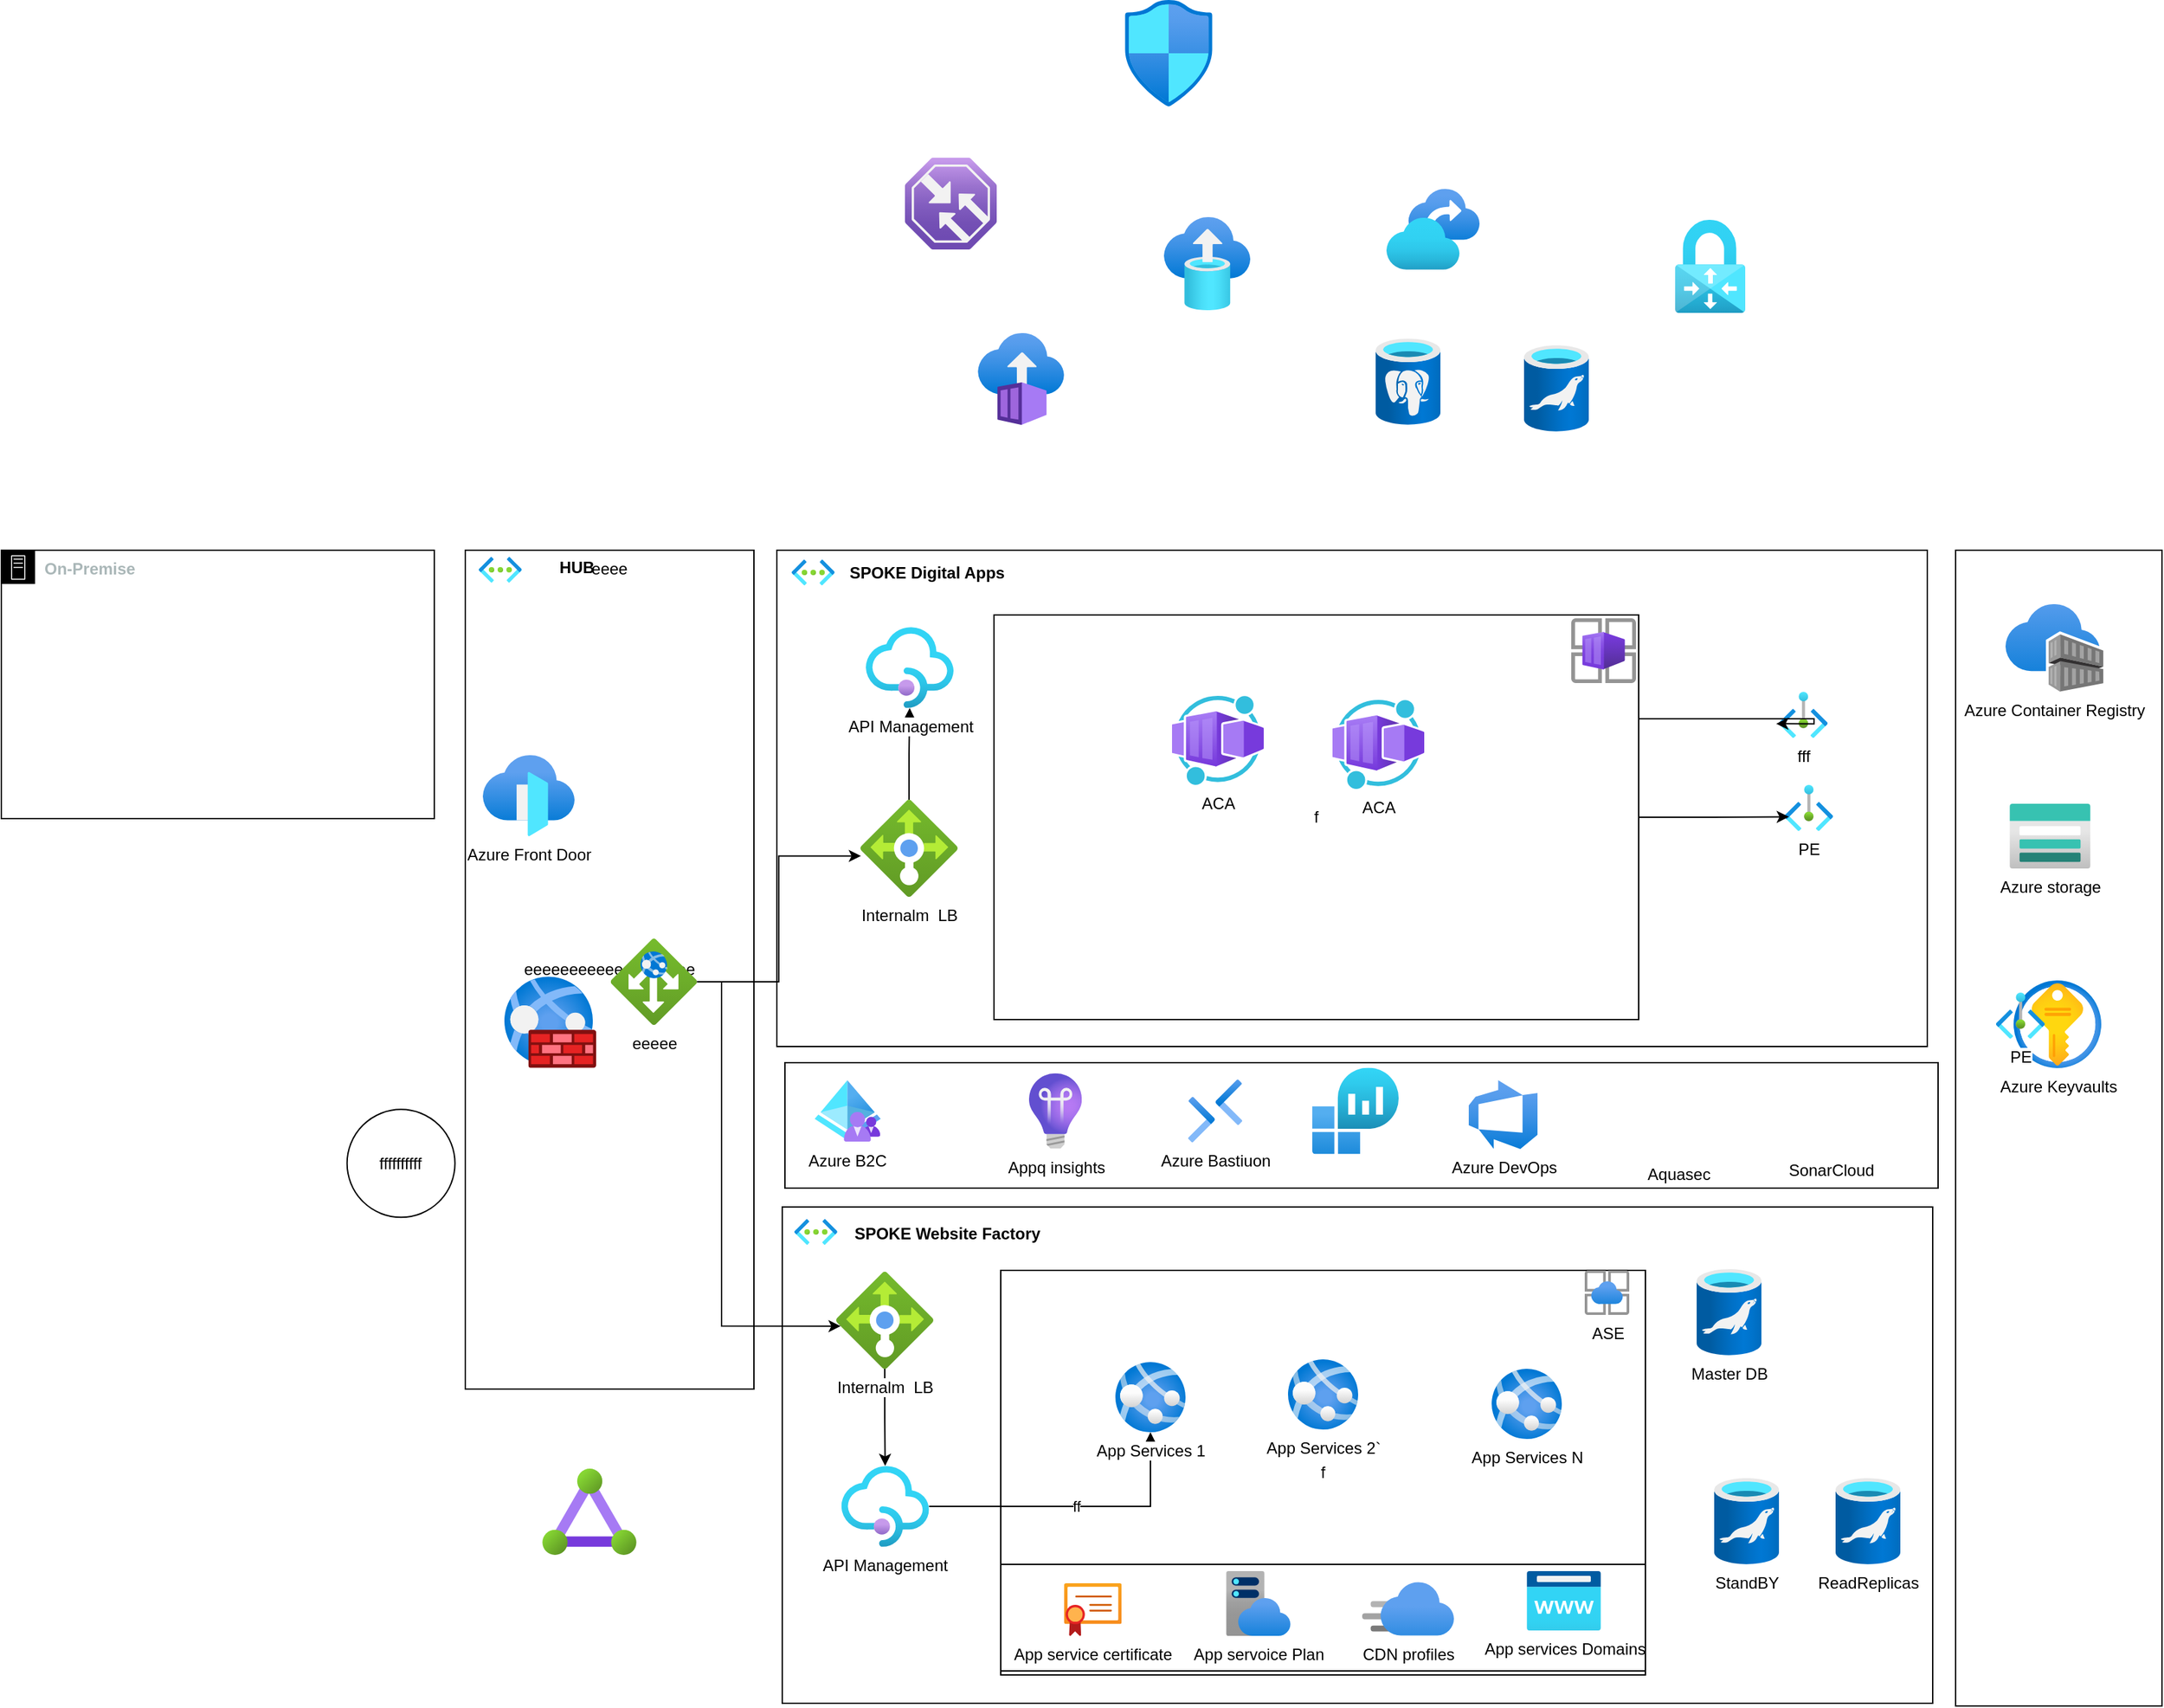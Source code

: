 <mxfile version="24.7.10">
  <diagram name="Page-1" id="Ybk9aIVPzlsh1xCoy2IW">
    <mxGraphModel dx="2906" dy="1673" grid="0" gridSize="10" guides="1" tooltips="1" connect="1" arrows="1" fold="1" page="0" pageScale="1" pageWidth="850" pageHeight="1100" math="0" shadow="0">
      <root>
        <mxCell id="0" />
        <mxCell id="1" parent="0" />
        <mxCell id="6qL9TGgHp0Z0lrb-eBSN-6" value="" style="rounded=0;whiteSpace=wrap;html=1;fillColor=none;" vertex="1" parent="1">
          <mxGeometry x="129" y="42" width="853" height="368" as="geometry" />
        </mxCell>
        <mxCell id="6qL9TGgHp0Z0lrb-eBSN-26" value="" style="rounded=0;whiteSpace=wrap;html=1;fillColor=none;" vertex="1" parent="1">
          <mxGeometry x="133" y="529" width="853" height="368" as="geometry" />
        </mxCell>
        <mxCell id="6qL9TGgHp0Z0lrb-eBSN-64" value="f" style="rounded=0;whiteSpace=wrap;html=1;fillColor=none;" vertex="1" parent="1">
          <mxGeometry x="295" y="576" width="478" height="300" as="geometry" />
        </mxCell>
        <mxCell id="6qL9TGgHp0Z0lrb-eBSN-11" value="eeee" style="group" vertex="1" connectable="0" parent="1">
          <mxGeometry x="-102" y="42" width="214" height="622" as="geometry" />
        </mxCell>
        <mxCell id="6qL9TGgHp0Z0lrb-eBSN-5" value="eeeeeeeeeeeeeeeeeee" style="rounded=0;whiteSpace=wrap;html=1;fillColor=none;" vertex="1" parent="6qL9TGgHp0Z0lrb-eBSN-11">
          <mxGeometry width="214" height="622" as="geometry" />
        </mxCell>
        <mxCell id="6qL9TGgHp0Z0lrb-eBSN-9" value="" style="image;aspect=fixed;html=1;points=[];align=center;fontSize=12;image=img/lib/azure2/networking/Virtual_Networks.svg;" vertex="1" parent="6qL9TGgHp0Z0lrb-eBSN-11">
          <mxGeometry x="10" y="5" width="31.83" height="19" as="geometry" />
        </mxCell>
        <mxCell id="6qL9TGgHp0Z0lrb-eBSN-10" value="&lt;b&gt;HUB&amp;nbsp;&lt;/b&gt;" style="text;html=1;align=center;verticalAlign=middle;resizable=0;points=[];autosize=1;strokeColor=none;fillColor=none;" vertex="1" parent="6qL9TGgHp0Z0lrb-eBSN-11">
          <mxGeometry x="60.83" width="47" height="26" as="geometry" />
        </mxCell>
        <mxCell id="6qL9TGgHp0Z0lrb-eBSN-52" value="eeeee" style="image;aspect=fixed;html=1;points=[];align=center;fontSize=12;image=img/lib/azure2/networking/Application_Gateways.svg;" vertex="1" parent="6qL9TGgHp0Z0lrb-eBSN-11">
          <mxGeometry x="107.83" y="288" width="64" height="64" as="geometry" />
        </mxCell>
        <mxCell id="6qL9TGgHp0Z0lrb-eBSN-1" value="Azure Front Door" style="image;aspect=fixed;html=1;points=[];align=center;fontSize=12;image=img/lib/azure2/networking/Front_Doors.svg;" vertex="1" parent="6qL9TGgHp0Z0lrb-eBSN-11">
          <mxGeometry x="13" y="152" width="68" height="60" as="geometry" />
        </mxCell>
        <mxCell id="6qL9TGgHp0Z0lrb-eBSN-4" value="" style="image;aspect=fixed;html=1;points=[];align=center;fontSize=12;image=img/lib/azure2/networking/Web_Application_Firewall_Policies_WAF.svg;" vertex="1" parent="6qL9TGgHp0Z0lrb-eBSN-11">
          <mxGeometry x="29" y="316" width="68" height="68" as="geometry" />
        </mxCell>
        <mxCell id="6qL9TGgHp0Z0lrb-eBSN-8" value="&lt;b&gt;On-Premise&lt;/b&gt;" style="sketch=0;outlineConnect=0;gradientColor=none;html=1;whiteSpace=wrap;fontSize=12;fontStyle=0;shape=mxgraph.aws4.group;grIcon=mxgraph.aws4.group_on_premise;strokeColor=#000000;fillColor=none;verticalAlign=top;align=left;spacingLeft=30;fontColor=#AAB7B8;dashed=0;" vertex="1" parent="1">
          <mxGeometry x="-446" y="42" width="321" height="199" as="geometry" />
        </mxCell>
        <mxCell id="6qL9TGgHp0Z0lrb-eBSN-12" value="" style="image;aspect=fixed;html=1;points=[];align=center;fontSize=12;image=img/lib/azure2/networking/Virtual_Networks.svg;" vertex="1" parent="1">
          <mxGeometry x="140" y="49" width="31.83" height="19" as="geometry" />
        </mxCell>
        <mxCell id="6qL9TGgHp0Z0lrb-eBSN-13" value="&lt;b&gt;SPOKE Digital Apps&lt;/b&gt;" style="text;html=1;align=center;verticalAlign=middle;resizable=0;points=[];autosize=1;strokeColor=none;fillColor=none;" vertex="1" parent="1">
          <mxGeometry x="173" y="45.5" width="133" height="26" as="geometry" />
        </mxCell>
        <mxCell id="6qL9TGgHp0Z0lrb-eBSN-27" value="" style="image;aspect=fixed;html=1;points=[];align=center;fontSize=12;image=img/lib/azure2/networking/Virtual_Networks.svg;" vertex="1" parent="1">
          <mxGeometry x="142" y="538" width="31.83" height="19" as="geometry" />
        </mxCell>
        <mxCell id="6qL9TGgHp0Z0lrb-eBSN-29" value="&lt;b&gt;SPOKE Website Factory&lt;/b&gt;" style="text;html=1;align=center;verticalAlign=middle;resizable=0;points=[];autosize=1;strokeColor=none;fillColor=none;" vertex="1" parent="1">
          <mxGeometry x="176.5" y="536" width="156" height="26" as="geometry" />
        </mxCell>
        <mxCell id="6qL9TGgHp0Z0lrb-eBSN-31" value="" style="rounded=0;whiteSpace=wrap;html=1;fillColor=none;" vertex="1" parent="1">
          <mxGeometry x="135" y="422" width="855" height="93" as="geometry" />
        </mxCell>
        <mxCell id="6qL9TGgHp0Z0lrb-eBSN-32" value="" style="rounded=0;whiteSpace=wrap;html=1;fillColor=none;" vertex="1" parent="1">
          <mxGeometry x="1003" y="42" width="153" height="857" as="geometry" />
        </mxCell>
        <mxCell id="6qL9TGgHp0Z0lrb-eBSN-33" value="Azure Container Registry" style="image;aspect=fixed;html=1;points=[];align=center;fontSize=12;image=img/lib/azure2/containers/Container_Registries.svg;" vertex="1" parent="1">
          <mxGeometry x="1040" y="82" width="72.46" height="65" as="geometry" />
        </mxCell>
        <mxCell id="6qL9TGgHp0Z0lrb-eBSN-34" value="fff" style="image;aspect=fixed;html=1;points=[];align=center;fontSize=12;image=img/lib/azure2/other/Private_Endpoints.svg;" vertex="1" parent="1">
          <mxGeometry x="872" y="147" width="36" height="34.24" as="geometry" />
        </mxCell>
        <mxCell id="6qL9TGgHp0Z0lrb-eBSN-35" value="Azure B2C" style="image;aspect=fixed;html=1;points=[];align=center;fontSize=12;image=img/lib/azure2/identity/Azure_AD_B2C.svg;" vertex="1" parent="1">
          <mxGeometry x="156.94" y="435" width="49.06" height="45.51" as="geometry" />
        </mxCell>
        <mxCell id="6qL9TGgHp0Z0lrb-eBSN-71" value="ff" style="edgeStyle=orthogonalEdgeStyle;rounded=0;orthogonalLoop=1;jettySize=auto;html=1;" edge="1" parent="1" source="6qL9TGgHp0Z0lrb-eBSN-36" target="6qL9TGgHp0Z0lrb-eBSN-39">
          <mxGeometry relative="1" as="geometry" />
        </mxCell>
        <mxCell id="6qL9TGgHp0Z0lrb-eBSN-36" value="API Management" style="image;aspect=fixed;html=1;points=[];align=center;fontSize=12;image=img/lib/azure2/app_services/API_Management_Services.svg;" vertex="1" parent="1">
          <mxGeometry x="176.83" y="721" width="65" height="60" as="geometry" />
        </mxCell>
        <mxCell id="6qL9TGgHp0Z0lrb-eBSN-37" value="ASE" style="image;aspect=fixed;html=1;points=[];align=center;fontSize=12;image=img/lib/azure2/app_services/App_Service_Environments.svg;" vertex="1" parent="1">
          <mxGeometry x="728" y="576" width="33" height="33" as="geometry" />
        </mxCell>
        <mxCell id="6qL9TGgHp0Z0lrb-eBSN-38" value="App servoice Plan" style="image;aspect=fixed;html=1;points=[];align=center;fontSize=12;image=img/lib/azure2/app_services/App_Service_Plans.svg;" vertex="1" parent="1">
          <mxGeometry x="462" y="799" width="48" height="48" as="geometry" />
        </mxCell>
        <mxCell id="6qL9TGgHp0Z0lrb-eBSN-39" value="App Services 1" style="image;aspect=fixed;html=1;points=[];align=center;fontSize=12;image=img/lib/azure2/app_services/App_Services.svg;" vertex="1" parent="1">
          <mxGeometry x="380" y="644" width="52" height="52" as="geometry" />
        </mxCell>
        <mxCell id="6qL9TGgHp0Z0lrb-eBSN-40" value="CDN profiles" style="image;aspect=fixed;html=1;points=[];align=center;fontSize=12;image=img/lib/azure2/app_services/CDN_Profiles.svg;" vertex="1" parent="1">
          <mxGeometry x="563" y="807" width="68" height="40" as="geometry" />
        </mxCell>
        <mxCell id="6qL9TGgHp0Z0lrb-eBSN-41" value="App service certificate" style="image;aspect=fixed;html=1;points=[];align=center;fontSize=12;image=img/lib/azure2/app_services/App_Service_Certificates.svg;" vertex="1" parent="1">
          <mxGeometry x="342" y="808" width="42.66" height="39" as="geometry" />
        </mxCell>
        <mxCell id="6qL9TGgHp0Z0lrb-eBSN-42" value="App services Domains" style="image;aspect=fixed;html=1;points=[];align=center;fontSize=12;image=img/lib/azure2/app_services/App_Service_Domains.svg;" vertex="1" parent="1">
          <mxGeometry x="685" y="799" width="55" height="44" as="geometry" />
        </mxCell>
        <mxCell id="6qL9TGgHp0Z0lrb-eBSN-43" value="" style="image;aspect=fixed;html=1;points=[];align=center;fontSize=12;image=img/lib/azure2/compute/Container_Instances.svg;" vertex="1" parent="1">
          <mxGeometry x="278" y="-119" width="64" height="68" as="geometry" />
        </mxCell>
        <mxCell id="6qL9TGgHp0Z0lrb-eBSN-44" value="" style="image;aspect=fixed;html=1;points=[];align=center;fontSize=12;image=img/lib/azure2/databases/Azure_Database_PostgreSQL_Server.svg;" vertex="1" parent="1">
          <mxGeometry x="573" y="-115" width="48" height="64" as="geometry" />
        </mxCell>
        <mxCell id="6qL9TGgHp0Z0lrb-eBSN-45" value="" style="image;aspect=fixed;html=1;points=[];align=center;fontSize=12;image=img/lib/azure2/databases/Azure_Database_MariaDB_Server.svg;" vertex="1" parent="1">
          <mxGeometry x="683" y="-110" width="48" height="64" as="geometry" />
        </mxCell>
        <mxCell id="6qL9TGgHp0Z0lrb-eBSN-46" value="Appq insights" style="image;aspect=fixed;html=1;points=[];align=center;fontSize=12;image=img/lib/azure2/devops/Application_Insights.svg;" vertex="1" parent="1">
          <mxGeometry x="316" y="429.76" width="39.11" height="56" as="geometry" />
        </mxCell>
        <mxCell id="6qL9TGgHp0Z0lrb-eBSN-47" value="Azure DevOps" style="image;aspect=fixed;html=1;points=[];align=center;fontSize=12;image=img/lib/azure2/devops/Azure_DevOps.svg;" vertex="1" parent="1">
          <mxGeometry x="642" y="435" width="51" height="51" as="geometry" />
        </mxCell>
        <mxCell id="6qL9TGgHp0Z0lrb-eBSN-48" value="" style="image;aspect=fixed;html=1;points=[];align=center;fontSize=12;image=img/lib/azure2/databases/Azure_Database_Migration_Services.svg;" vertex="1" parent="1">
          <mxGeometry x="416" y="-205" width="64" height="69" as="geometry" />
        </mxCell>
        <mxCell id="6qL9TGgHp0Z0lrb-eBSN-49" value="" style="image;aspect=fixed;html=1;points=[];align=center;fontSize=12;image=img/lib/azure2/migrate/Recovery_Services_Vaults.svg;" vertex="1" parent="1">
          <mxGeometry x="581" y="-226" width="69" height="60" as="geometry" />
        </mxCell>
        <mxCell id="6qL9TGgHp0Z0lrb-eBSN-50" value="Azure Bastiuon" style="image;aspect=fixed;html=1;points=[];align=center;fontSize=12;image=img/lib/azure2/networking/Bastions.svg;" vertex="1" parent="1">
          <mxGeometry x="434" y="434.31" width="40" height="46.9" as="geometry" />
        </mxCell>
        <mxCell id="6qL9TGgHp0Z0lrb-eBSN-51" value="" style="image;aspect=fixed;html=1;points=[];align=center;fontSize=12;image=img/lib/azure2/networking/ExpressRoute_Circuits.svg;" vertex="1" parent="1">
          <mxGeometry x="-45" y="723" width="70" height="64" as="geometry" />
        </mxCell>
        <mxCell id="6qL9TGgHp0Z0lrb-eBSN-53" value="" style="image;aspect=fixed;html=1;points=[];align=center;fontSize=12;image=img/lib/azure2/networking/Network_Security_Groups.svg;" vertex="1" parent="1">
          <mxGeometry x="387" y="-366" width="65" height="78.93" as="geometry" />
        </mxCell>
        <mxCell id="6qL9TGgHp0Z0lrb-eBSN-54" value="" style="image;aspect=fixed;html=1;points=[];align=center;fontSize=12;image=img/lib/azure2/networking/Traffic_Manager_Profiles.svg;" vertex="1" parent="1">
          <mxGeometry x="224" y="-249" width="68" height="68" as="geometry" />
        </mxCell>
        <mxCell id="6qL9TGgHp0Z0lrb-eBSN-55" value="" style="image;aspect=fixed;html=1;points=[];align=center;fontSize=12;image=img/lib/azure2/networking/Virtual_Network_Gateways.svg;" vertex="1" parent="1">
          <mxGeometry x="795" y="-203" width="52" height="69" as="geometry" />
        </mxCell>
        <mxCell id="6qL9TGgHp0Z0lrb-eBSN-56" value="Azure storage" style="image;aspect=fixed;html=1;points=[];align=center;fontSize=12;image=img/lib/azure2/storage/Storage_Accounts.svg;" vertex="1" parent="1">
          <mxGeometry x="1043" y="230" width="60" height="48" as="geometry" />
        </mxCell>
        <mxCell id="6qL9TGgHp0Z0lrb-eBSN-57" value="Azure Keyvaults" style="image;aspect=fixed;html=1;points=[];align=center;fontSize=12;image=img/lib/azure2/security/Key_Vaults.svg;" vertex="1" parent="1">
          <mxGeometry x="1046" y="361" width="65" height="65" as="geometry" />
        </mxCell>
        <mxCell id="6qL9TGgHp0Z0lrb-eBSN-58" value="Aquasec" style="shape=image;verticalLabelPosition=bottom;labelBackgroundColor=default;verticalAlign=top;aspect=fixed;imageAspect=0;image=https://media.trustradius.com/product-logos/aL/8E/FHZL1VXXQ0Z3.PNG;" vertex="1" parent="1">
          <mxGeometry x="771" y="437" width="54" height="54" as="geometry" />
        </mxCell>
        <mxCell id="6qL9TGgHp0Z0lrb-eBSN-59" value="SonarCloud" style="shape=image;verticalLabelPosition=bottom;labelBackgroundColor=default;verticalAlign=top;aspect=fixed;imageAspect=0;image=https://static-00.iconduck.com/assets.00/sonarcloud-icon-256x224-dnm8uyby.png;" vertex="1" parent="1">
          <mxGeometry x="879" y="432" width="64" height="56" as="geometry" />
        </mxCell>
        <mxCell id="6qL9TGgHp0Z0lrb-eBSN-60" value="" style="image;aspect=fixed;html=1;points=[];align=center;fontSize=12;image=img/lib/azure2/management_governance/Log_Analytics_Workspaces.svg;" vertex="1" parent="1">
          <mxGeometry x="526" y="425.76" width="64" height="64" as="geometry" />
        </mxCell>
        <mxCell id="6qL9TGgHp0Z0lrb-eBSN-61" value="Master DB" style="image;aspect=fixed;html=1;points=[];align=center;fontSize=12;image=img/lib/azure2/databases/Azure_Database_MariaDB_Server.svg;" vertex="1" parent="1">
          <mxGeometry x="811" y="575" width="48" height="64" as="geometry" />
        </mxCell>
        <mxCell id="6qL9TGgHp0Z0lrb-eBSN-66" value="" style="rounded=0;whiteSpace=wrap;html=1;fillColor=none;" vertex="1" parent="1">
          <mxGeometry x="295" y="794" width="478" height="79" as="geometry" />
        </mxCell>
        <mxCell id="6qL9TGgHp0Z0lrb-eBSN-70" value="" style="edgeStyle=orthogonalEdgeStyle;rounded=0;orthogonalLoop=1;jettySize=auto;html=1;" edge="1" parent="1" source="6qL9TGgHp0Z0lrb-eBSN-67" target="6qL9TGgHp0Z0lrb-eBSN-36">
          <mxGeometry relative="1" as="geometry" />
        </mxCell>
        <mxCell id="6qL9TGgHp0Z0lrb-eBSN-67" value="Internalm&amp;nbsp; LB" style="image;aspect=fixed;html=1;points=[];align=center;fontSize=12;image=img/lib/azure2/networking/Load_Balancers.svg;" vertex="1" parent="1">
          <mxGeometry x="173" y="577" width="72" height="72" as="geometry" />
        </mxCell>
        <mxCell id="6qL9TGgHp0Z0lrb-eBSN-68" value="App Services 2`" style="image;aspect=fixed;html=1;points=[];align=center;fontSize=12;image=img/lib/azure2/app_services/App_Services.svg;" vertex="1" parent="1">
          <mxGeometry x="508" y="642" width="52" height="52" as="geometry" />
        </mxCell>
        <mxCell id="6qL9TGgHp0Z0lrb-eBSN-69" value="App Services N" style="image;aspect=fixed;html=1;points=[];align=center;fontSize=12;image=img/lib/azure2/app_services/App_Services.svg;" vertex="1" parent="1">
          <mxGeometry x="659" y="649" width="52" height="52" as="geometry" />
        </mxCell>
        <mxCell id="6qL9TGgHp0Z0lrb-eBSN-72" value="ReadReplicas" style="image;aspect=fixed;html=1;points=[];align=center;fontSize=12;image=img/lib/azure2/databases/Azure_Database_MariaDB_Server.svg;" vertex="1" parent="1">
          <mxGeometry x="914" y="730" width="48" height="64" as="geometry" />
        </mxCell>
        <mxCell id="6qL9TGgHp0Z0lrb-eBSN-73" value="StandBY" style="image;aspect=fixed;html=1;points=[];align=center;fontSize=12;image=img/lib/azure2/databases/Azure_Database_MariaDB_Server.svg;" vertex="1" parent="1">
          <mxGeometry x="824" y="730" width="48" height="64" as="geometry" />
        </mxCell>
        <mxCell id="6qL9TGgHp0Z0lrb-eBSN-80" style="edgeStyle=orthogonalEdgeStyle;rounded=0;orthogonalLoop=1;jettySize=auto;html=1;" edge="1" parent="1" source="6qL9TGgHp0Z0lrb-eBSN-75" target="6qL9TGgHp0Z0lrb-eBSN-77">
          <mxGeometry relative="1" as="geometry" />
        </mxCell>
        <mxCell id="6qL9TGgHp0Z0lrb-eBSN-75" value="Internalm&amp;nbsp; LB" style="image;aspect=fixed;html=1;points=[];align=center;fontSize=12;image=img/lib/azure2/networking/Load_Balancers.svg;" vertex="1" parent="1">
          <mxGeometry x="191" y="227" width="72" height="72" as="geometry" />
        </mxCell>
        <mxCell id="6qL9TGgHp0Z0lrb-eBSN-76" style="edgeStyle=orthogonalEdgeStyle;rounded=0;orthogonalLoop=1;jettySize=auto;html=1;entryX=0.046;entryY=0.56;entryDx=0;entryDy=0;entryPerimeter=0;" edge="1" parent="1" source="6qL9TGgHp0Z0lrb-eBSN-52" target="6qL9TGgHp0Z0lrb-eBSN-67">
          <mxGeometry relative="1" as="geometry">
            <Array as="points">
              <mxPoint x="88" y="362" />
              <mxPoint x="88" y="617" />
            </Array>
          </mxGeometry>
        </mxCell>
        <mxCell id="6qL9TGgHp0Z0lrb-eBSN-77" value="API Management" style="image;aspect=fixed;html=1;points=[];align=center;fontSize=12;image=img/lib/azure2/app_services/API_Management_Services.svg;" vertex="1" parent="1">
          <mxGeometry x="195" y="99" width="65" height="60" as="geometry" />
        </mxCell>
        <mxCell id="6qL9TGgHp0Z0lrb-eBSN-78" style="edgeStyle=orthogonalEdgeStyle;rounded=0;orthogonalLoop=1;jettySize=auto;html=1;entryX=0.005;entryY=0.579;entryDx=0;entryDy=0;entryPerimeter=0;" edge="1" parent="1" source="6qL9TGgHp0Z0lrb-eBSN-52" target="6qL9TGgHp0Z0lrb-eBSN-75">
          <mxGeometry relative="1" as="geometry" />
        </mxCell>
        <mxCell id="6qL9TGgHp0Z0lrb-eBSN-79" value="ffffffffff" style="ellipse;whiteSpace=wrap;html=1;" vertex="1" parent="1">
          <mxGeometry x="-189.667" y="456.667" width="80" height="80" as="geometry" />
        </mxCell>
        <mxCell id="6qL9TGgHp0Z0lrb-eBSN-81" value="f" style="rounded=0;whiteSpace=wrap;html=1;fillColor=none;" vertex="1" parent="1">
          <mxGeometry x="290" y="90" width="478" height="300" as="geometry" />
        </mxCell>
        <mxCell id="6qL9TGgHp0Z0lrb-eBSN-83" value="" style="image;aspect=fixed;html=1;points=[];align=center;fontSize=12;image=img/lib/azure2/other/Container_App_Environments.svg;" vertex="1" parent="1">
          <mxGeometry x="718" y="92.5" width="48" height="48" as="geometry" />
        </mxCell>
        <mxCell id="6qL9TGgHp0Z0lrb-eBSN-84" value="ACA" style="image;aspect=fixed;html=1;points=[];align=center;fontSize=12;image=img/lib/azure2/other/Worker_Container_App.svg;" vertex="1" parent="1">
          <mxGeometry x="422" y="150" width="68" height="66" as="geometry" />
        </mxCell>
        <mxCell id="6qL9TGgHp0Z0lrb-eBSN-85" value="ACA" style="image;aspect=fixed;html=1;points=[];align=center;fontSize=12;image=img/lib/azure2/other/Worker_Container_App.svg;" vertex="1" parent="1">
          <mxGeometry x="541" y="153" width="68" height="66" as="geometry" />
        </mxCell>
        <mxCell id="6qL9TGgHp0Z0lrb-eBSN-86" style="edgeStyle=orthogonalEdgeStyle;rounded=0;orthogonalLoop=1;jettySize=auto;html=1;exitX=1;exitY=0.25;exitDx=0;exitDy=0;entryX=-0.056;entryY=0.691;entryDx=0;entryDy=0;entryPerimeter=0;" edge="1" parent="1" target="6qL9TGgHp0Z0lrb-eBSN-34">
          <mxGeometry relative="1" as="geometry">
            <mxPoint x="768" y="166" as="sourcePoint" />
            <mxPoint x="877.764" y="123.858" as="targetPoint" />
            <Array as="points">
              <mxPoint x="768" y="167" />
              <mxPoint x="898" y="167" />
            </Array>
          </mxGeometry>
        </mxCell>
        <mxCell id="6qL9TGgHp0Z0lrb-eBSN-87" value="PE" style="image;aspect=fixed;html=1;points=[];align=center;fontSize=12;image=img/lib/azure2/other/Private_Endpoints.svg;" vertex="1" parent="1">
          <mxGeometry x="876" y="216" width="36" height="34.24" as="geometry" />
        </mxCell>
        <mxCell id="6qL9TGgHp0Z0lrb-eBSN-88" value="PE" style="image;aspect=fixed;html=1;points=[];align=center;fontSize=12;image=img/lib/azure2/other/Private_Endpoints.svg;" vertex="1" parent="1">
          <mxGeometry x="1033" y="370" width="36" height="34.24" as="geometry" />
        </mxCell>
        <mxCell id="6qL9TGgHp0Z0lrb-eBSN-89" style="edgeStyle=orthogonalEdgeStyle;rounded=0;orthogonalLoop=1;jettySize=auto;html=1;exitX=1;exitY=0.5;exitDx=0;exitDy=0;entryX=0.093;entryY=0.691;entryDx=0;entryDy=0;entryPerimeter=0;" edge="1" parent="1" source="6qL9TGgHp0Z0lrb-eBSN-81" target="6qL9TGgHp0Z0lrb-eBSN-87">
          <mxGeometry relative="1" as="geometry" />
        </mxCell>
      </root>
    </mxGraphModel>
  </diagram>
</mxfile>

